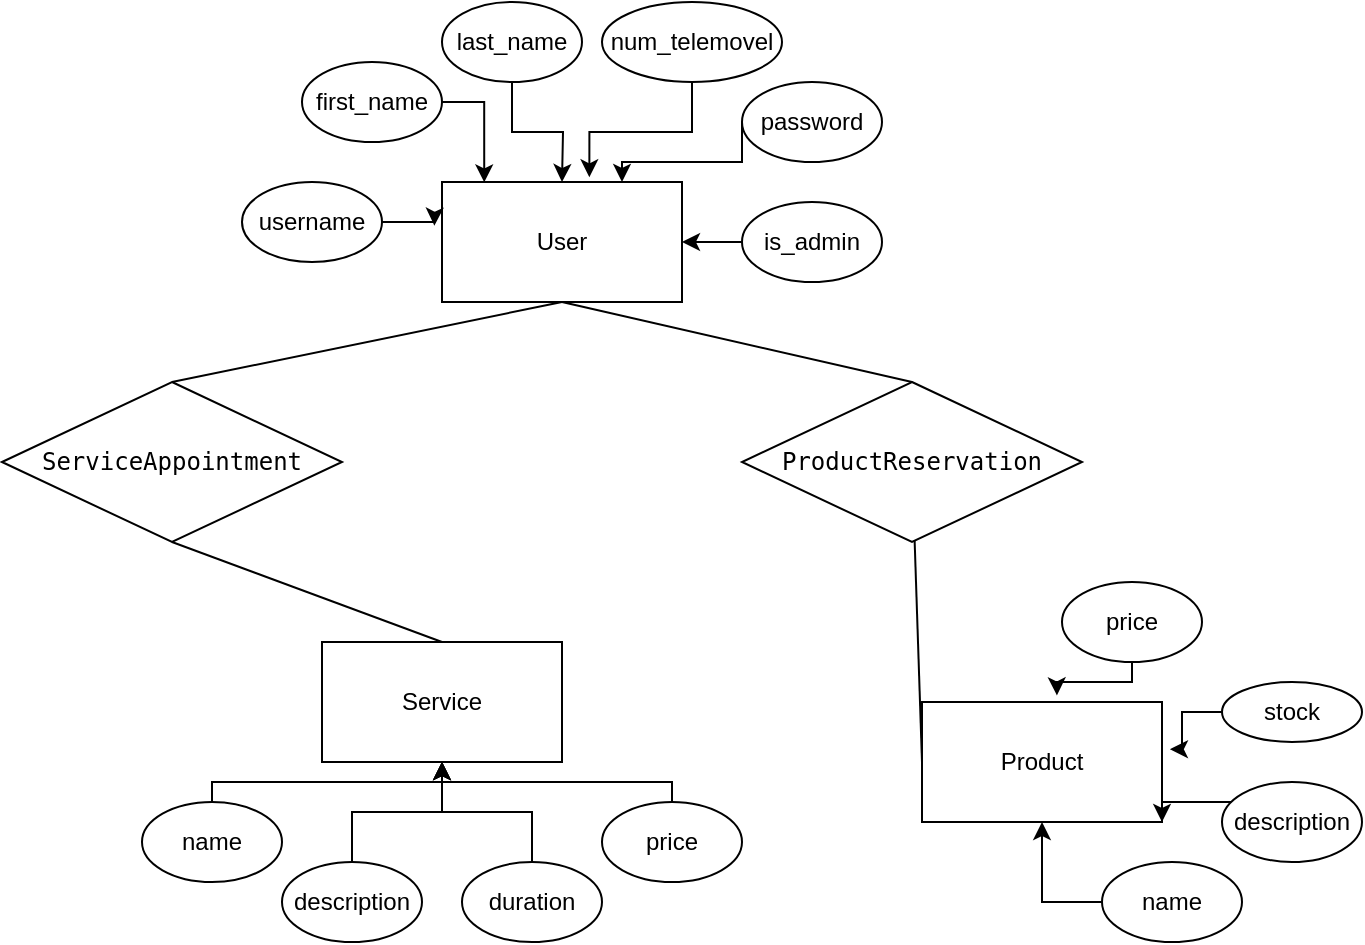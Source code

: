 <mxfile version="23.1.8" type="device">
  <diagram name="Page-1" id="r9-HM__5Ni34Kxt1TRO8">
    <mxGraphModel dx="1195" dy="658" grid="1" gridSize="10" guides="1" tooltips="1" connect="1" arrows="1" fold="1" page="1" pageScale="1" pageWidth="850" pageHeight="1100" math="0" shadow="0">
      <root>
        <mxCell id="0" />
        <mxCell id="1" parent="0" />
        <mxCell id="o0iQn5A_k9MzfHhoXPhl-4" value="User" style="rounded=0;whiteSpace=wrap;html=1;" vertex="1" parent="1">
          <mxGeometry x="620" y="640" width="120" height="60" as="geometry" />
        </mxCell>
        <mxCell id="o0iQn5A_k9MzfHhoXPhl-5" value="Service" style="rounded=0;whiteSpace=wrap;html=1;" vertex="1" parent="1">
          <mxGeometry x="560" y="870" width="120" height="60" as="geometry" />
        </mxCell>
        <mxCell id="o0iQn5A_k9MzfHhoXPhl-6" value="Product" style="rounded=0;whiteSpace=wrap;html=1;" vertex="1" parent="1">
          <mxGeometry x="860" y="900" width="120" height="60" as="geometry" />
        </mxCell>
        <mxCell id="o0iQn5A_k9MzfHhoXPhl-7" value="username" style="ellipse;whiteSpace=wrap;html=1;" vertex="1" parent="1">
          <mxGeometry x="520" y="640" width="70" height="40" as="geometry" />
        </mxCell>
        <mxCell id="o0iQn5A_k9MzfHhoXPhl-8" style="edgeStyle=orthogonalEdgeStyle;rounded=0;orthogonalLoop=1;jettySize=auto;html=1;entryX=0.176;entryY=0.003;entryDx=0;entryDy=0;entryPerimeter=0;" edge="1" parent="1" source="o0iQn5A_k9MzfHhoXPhl-9" target="o0iQn5A_k9MzfHhoXPhl-4">
          <mxGeometry relative="1" as="geometry">
            <mxPoint x="640" y="630" as="targetPoint" />
            <Array as="points">
              <mxPoint x="641" y="600" />
            </Array>
          </mxGeometry>
        </mxCell>
        <mxCell id="o0iQn5A_k9MzfHhoXPhl-9" value="first_name" style="ellipse;whiteSpace=wrap;html=1;" vertex="1" parent="1">
          <mxGeometry x="550" y="580" width="70" height="40" as="geometry" />
        </mxCell>
        <mxCell id="o0iQn5A_k9MzfHhoXPhl-10" style="edgeStyle=orthogonalEdgeStyle;rounded=0;orthogonalLoop=1;jettySize=auto;html=1;" edge="1" parent="1" source="o0iQn5A_k9MzfHhoXPhl-11">
          <mxGeometry relative="1" as="geometry">
            <mxPoint x="680" y="640" as="targetPoint" />
          </mxGeometry>
        </mxCell>
        <mxCell id="o0iQn5A_k9MzfHhoXPhl-11" value="last_name" style="ellipse;whiteSpace=wrap;html=1;" vertex="1" parent="1">
          <mxGeometry x="620" y="550" width="70" height="40" as="geometry" />
        </mxCell>
        <mxCell id="o0iQn5A_k9MzfHhoXPhl-12" value="num_telemovel" style="ellipse;whiteSpace=wrap;html=1;" vertex="1" parent="1">
          <mxGeometry x="700" y="550" width="90" height="40" as="geometry" />
        </mxCell>
        <mxCell id="o0iQn5A_k9MzfHhoXPhl-13" style="edgeStyle=orthogonalEdgeStyle;rounded=0;orthogonalLoop=1;jettySize=auto;html=1;entryX=0.75;entryY=0;entryDx=0;entryDy=0;exitX=0;exitY=0.5;exitDx=0;exitDy=0;" edge="1" parent="1" source="o0iQn5A_k9MzfHhoXPhl-14" target="o0iQn5A_k9MzfHhoXPhl-4">
          <mxGeometry relative="1" as="geometry">
            <Array as="points">
              <mxPoint x="770" y="630" />
              <mxPoint x="710" y="630" />
            </Array>
          </mxGeometry>
        </mxCell>
        <mxCell id="o0iQn5A_k9MzfHhoXPhl-14" value="password" style="ellipse;whiteSpace=wrap;html=1;" vertex="1" parent="1">
          <mxGeometry x="770" y="590" width="70" height="40" as="geometry" />
        </mxCell>
        <mxCell id="o0iQn5A_k9MzfHhoXPhl-15" style="edgeStyle=orthogonalEdgeStyle;rounded=0;orthogonalLoop=1;jettySize=auto;html=1;entryX=1;entryY=0.5;entryDx=0;entryDy=0;" edge="1" parent="1" source="o0iQn5A_k9MzfHhoXPhl-16" target="o0iQn5A_k9MzfHhoXPhl-4">
          <mxGeometry relative="1" as="geometry" />
        </mxCell>
        <mxCell id="o0iQn5A_k9MzfHhoXPhl-16" value="is_admin" style="ellipse;whiteSpace=wrap;html=1;" vertex="1" parent="1">
          <mxGeometry x="770" y="650" width="70" height="40" as="geometry" />
        </mxCell>
        <mxCell id="o0iQn5A_k9MzfHhoXPhl-17" style="edgeStyle=orthogonalEdgeStyle;rounded=0;orthogonalLoop=1;jettySize=auto;html=1;exitX=1;exitY=0.5;exitDx=0;exitDy=0;entryX=-0.032;entryY=0.364;entryDx=0;entryDy=0;entryPerimeter=0;" edge="1" parent="1" source="o0iQn5A_k9MzfHhoXPhl-7" target="o0iQn5A_k9MzfHhoXPhl-4">
          <mxGeometry relative="1" as="geometry" />
        </mxCell>
        <mxCell id="o0iQn5A_k9MzfHhoXPhl-18" style="edgeStyle=orthogonalEdgeStyle;rounded=0;orthogonalLoop=1;jettySize=auto;html=1;entryX=0.614;entryY=-0.039;entryDx=0;entryDy=0;entryPerimeter=0;" edge="1" parent="1" source="o0iQn5A_k9MzfHhoXPhl-12" target="o0iQn5A_k9MzfHhoXPhl-4">
          <mxGeometry relative="1" as="geometry" />
        </mxCell>
        <mxCell id="o0iQn5A_k9MzfHhoXPhl-19" style="edgeStyle=orthogonalEdgeStyle;rounded=0;orthogonalLoop=1;jettySize=auto;html=1;entryX=0.5;entryY=1;entryDx=0;entryDy=0;" edge="1" parent="1" source="o0iQn5A_k9MzfHhoXPhl-20" target="o0iQn5A_k9MzfHhoXPhl-5">
          <mxGeometry relative="1" as="geometry">
            <Array as="points">
              <mxPoint x="620" y="940" />
            </Array>
          </mxGeometry>
        </mxCell>
        <mxCell id="o0iQn5A_k9MzfHhoXPhl-20" value="name" style="ellipse;whiteSpace=wrap;html=1;" vertex="1" parent="1">
          <mxGeometry x="470" y="950" width="70" height="40" as="geometry" />
        </mxCell>
        <mxCell id="o0iQn5A_k9MzfHhoXPhl-21" style="edgeStyle=orthogonalEdgeStyle;rounded=0;orthogonalLoop=1;jettySize=auto;html=1;entryX=0.5;entryY=1;entryDx=0;entryDy=0;" edge="1" parent="1" source="o0iQn5A_k9MzfHhoXPhl-22" target="o0iQn5A_k9MzfHhoXPhl-5">
          <mxGeometry relative="1" as="geometry" />
        </mxCell>
        <mxCell id="o0iQn5A_k9MzfHhoXPhl-22" value="description" style="ellipse;whiteSpace=wrap;html=1;" vertex="1" parent="1">
          <mxGeometry x="540" y="980" width="70" height="40" as="geometry" />
        </mxCell>
        <mxCell id="o0iQn5A_k9MzfHhoXPhl-23" style="edgeStyle=orthogonalEdgeStyle;rounded=0;orthogonalLoop=1;jettySize=auto;html=1;entryX=0.5;entryY=1;entryDx=0;entryDy=0;" edge="1" parent="1" source="o0iQn5A_k9MzfHhoXPhl-24" target="o0iQn5A_k9MzfHhoXPhl-5">
          <mxGeometry relative="1" as="geometry" />
        </mxCell>
        <mxCell id="o0iQn5A_k9MzfHhoXPhl-24" value="duration" style="ellipse;whiteSpace=wrap;html=1;" vertex="1" parent="1">
          <mxGeometry x="630" y="980" width="70" height="40" as="geometry" />
        </mxCell>
        <mxCell id="o0iQn5A_k9MzfHhoXPhl-25" value="price&lt;br&gt;" style="ellipse;whiteSpace=wrap;html=1;" vertex="1" parent="1">
          <mxGeometry x="930" y="840" width="70" height="40" as="geometry" />
        </mxCell>
        <mxCell id="o0iQn5A_k9MzfHhoXPhl-26" style="edgeStyle=orthogonalEdgeStyle;rounded=0;orthogonalLoop=1;jettySize=auto;html=1;exitX=0;exitY=0.5;exitDx=0;exitDy=0;entryX=0.5;entryY=1;entryDx=0;entryDy=0;" edge="1" parent="1" source="o0iQn5A_k9MzfHhoXPhl-27" target="o0iQn5A_k9MzfHhoXPhl-6">
          <mxGeometry relative="1" as="geometry">
            <mxPoint x="920" y="970" as="targetPoint" />
          </mxGeometry>
        </mxCell>
        <mxCell id="o0iQn5A_k9MzfHhoXPhl-27" value="name" style="ellipse;whiteSpace=wrap;html=1;" vertex="1" parent="1">
          <mxGeometry x="950" y="980" width="70" height="40" as="geometry" />
        </mxCell>
        <mxCell id="o0iQn5A_k9MzfHhoXPhl-28" style="edgeStyle=orthogonalEdgeStyle;rounded=0;orthogonalLoop=1;jettySize=auto;html=1;entryX=1;entryY=1;entryDx=0;entryDy=0;" edge="1" parent="1" source="o0iQn5A_k9MzfHhoXPhl-29" target="o0iQn5A_k9MzfHhoXPhl-6">
          <mxGeometry relative="1" as="geometry">
            <Array as="points">
              <mxPoint x="1000" y="950" />
              <mxPoint x="1000" y="950" />
            </Array>
          </mxGeometry>
        </mxCell>
        <mxCell id="o0iQn5A_k9MzfHhoXPhl-29" value="description" style="ellipse;whiteSpace=wrap;html=1;" vertex="1" parent="1">
          <mxGeometry x="1010" y="940" width="70" height="40" as="geometry" />
        </mxCell>
        <mxCell id="o0iQn5A_k9MzfHhoXPhl-30" value="stock" style="ellipse;whiteSpace=wrap;html=1;" vertex="1" parent="1">
          <mxGeometry x="1010" y="890" width="70" height="30" as="geometry" />
        </mxCell>
        <mxCell id="o0iQn5A_k9MzfHhoXPhl-31" style="edgeStyle=orthogonalEdgeStyle;rounded=0;orthogonalLoop=1;jettySize=auto;html=1;entryX=1.033;entryY=0.393;entryDx=0;entryDy=0;entryPerimeter=0;" edge="1" parent="1" source="o0iQn5A_k9MzfHhoXPhl-30" target="o0iQn5A_k9MzfHhoXPhl-6">
          <mxGeometry relative="1" as="geometry" />
        </mxCell>
        <mxCell id="o0iQn5A_k9MzfHhoXPhl-32" style="edgeStyle=orthogonalEdgeStyle;rounded=0;orthogonalLoop=1;jettySize=auto;html=1;entryX=0.562;entryY=-0.055;entryDx=0;entryDy=0;entryPerimeter=0;" edge="1" parent="1" source="o0iQn5A_k9MzfHhoXPhl-25" target="o0iQn5A_k9MzfHhoXPhl-6">
          <mxGeometry relative="1" as="geometry">
            <Array as="points">
              <mxPoint x="965" y="890" />
              <mxPoint x="927" y="890" />
            </Array>
          </mxGeometry>
        </mxCell>
        <mxCell id="o0iQn5A_k9MzfHhoXPhl-33" style="edgeStyle=orthogonalEdgeStyle;rounded=0;orthogonalLoop=1;jettySize=auto;html=1;entryX=0.5;entryY=1;entryDx=0;entryDy=0;" edge="1" parent="1" source="o0iQn5A_k9MzfHhoXPhl-34" target="o0iQn5A_k9MzfHhoXPhl-5">
          <mxGeometry relative="1" as="geometry">
            <mxPoint x="620" y="940" as="targetPoint" />
            <Array as="points">
              <mxPoint x="620" y="940" />
            </Array>
          </mxGeometry>
        </mxCell>
        <mxCell id="o0iQn5A_k9MzfHhoXPhl-34" value="price&lt;br&gt;" style="ellipse;whiteSpace=wrap;html=1;" vertex="1" parent="1">
          <mxGeometry x="700" y="950" width="70" height="40" as="geometry" />
        </mxCell>
        <mxCell id="o0iQn5A_k9MzfHhoXPhl-35" value="&lt;pre class=&quot;notranslate&quot;&gt;&lt;code&gt;ServiceAppointment&lt;/code&gt;&lt;/pre&gt;" style="rhombus;whiteSpace=wrap;html=1;" vertex="1" parent="1">
          <mxGeometry x="400" y="740" width="170" height="80" as="geometry" />
        </mxCell>
        <mxCell id="o0iQn5A_k9MzfHhoXPhl-37" value="" style="endArrow=none;html=1;rounded=0;exitX=0.5;exitY=0;exitDx=0;exitDy=0;entryX=0.5;entryY=1;entryDx=0;entryDy=0;" edge="1" parent="1" source="o0iQn5A_k9MzfHhoXPhl-5" target="o0iQn5A_k9MzfHhoXPhl-35">
          <mxGeometry width="50" height="50" relative="1" as="geometry">
            <mxPoint x="710" y="850" as="sourcePoint" />
            <mxPoint x="760" y="800" as="targetPoint" />
          </mxGeometry>
        </mxCell>
        <mxCell id="o0iQn5A_k9MzfHhoXPhl-38" value="" style="endArrow=none;html=1;rounded=0;entryX=0.5;entryY=1;entryDx=0;entryDy=0;exitX=0.5;exitY=0;exitDx=0;exitDy=0;" edge="1" parent="1" source="o0iQn5A_k9MzfHhoXPhl-35" target="o0iQn5A_k9MzfHhoXPhl-4">
          <mxGeometry width="50" height="50" relative="1" as="geometry">
            <mxPoint x="680" y="750" as="sourcePoint" />
            <mxPoint x="679.58" y="710" as="targetPoint" />
          </mxGeometry>
        </mxCell>
        <mxCell id="o0iQn5A_k9MzfHhoXPhl-40" value="&lt;pre class=&quot;notranslate&quot;&gt;&lt;code&gt;ProductReservation&lt;/code&gt;&lt;/pre&gt;" style="rhombus;whiteSpace=wrap;html=1;" vertex="1" parent="1">
          <mxGeometry x="770" y="740" width="170" height="80" as="geometry" />
        </mxCell>
        <mxCell id="o0iQn5A_k9MzfHhoXPhl-41" value="" style="endArrow=none;html=1;rounded=0;entryX=0;entryY=0.5;entryDx=0;entryDy=0;" edge="1" parent="1" source="o0iQn5A_k9MzfHhoXPhl-40" target="o0iQn5A_k9MzfHhoXPhl-6">
          <mxGeometry width="50" height="50" relative="1" as="geometry">
            <mxPoint x="760" y="840" as="sourcePoint" />
            <mxPoint x="810" y="790" as="targetPoint" />
          </mxGeometry>
        </mxCell>
        <mxCell id="o0iQn5A_k9MzfHhoXPhl-42" value="" style="endArrow=none;html=1;rounded=0;entryX=0.5;entryY=1;entryDx=0;entryDy=0;exitX=0.5;exitY=0;exitDx=0;exitDy=0;" edge="1" parent="1" source="o0iQn5A_k9MzfHhoXPhl-40" target="o0iQn5A_k9MzfHhoXPhl-4">
          <mxGeometry width="50" height="50" relative="1" as="geometry">
            <mxPoint x="530" y="800" as="sourcePoint" />
            <mxPoint x="580" y="750" as="targetPoint" />
          </mxGeometry>
        </mxCell>
      </root>
    </mxGraphModel>
  </diagram>
</mxfile>
